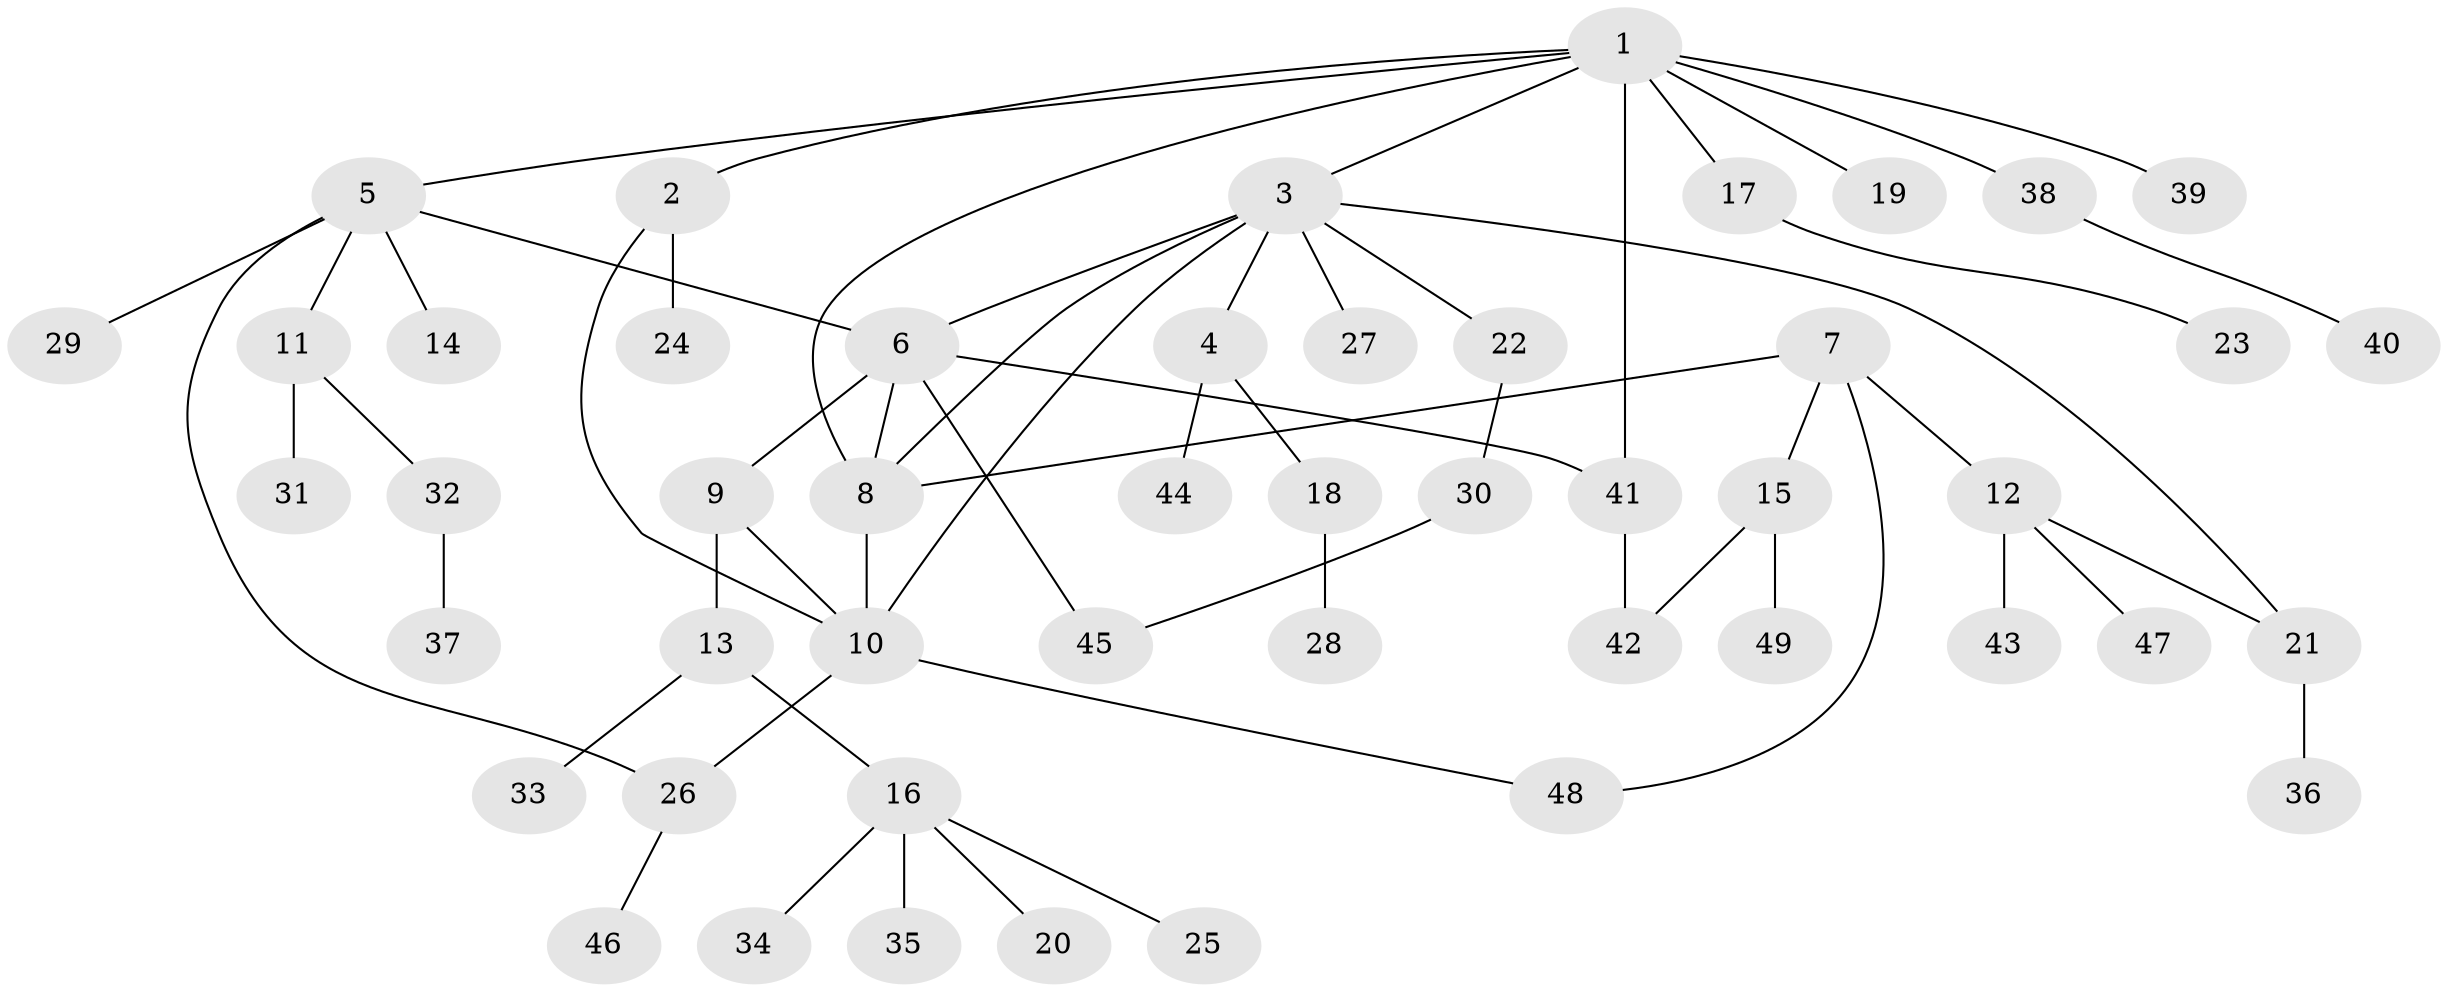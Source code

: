 // Generated by graph-tools (version 1.1) at 2025/26/03/09/25 03:26:39]
// undirected, 49 vertices, 60 edges
graph export_dot {
graph [start="1"]
  node [color=gray90,style=filled];
  1;
  2;
  3;
  4;
  5;
  6;
  7;
  8;
  9;
  10;
  11;
  12;
  13;
  14;
  15;
  16;
  17;
  18;
  19;
  20;
  21;
  22;
  23;
  24;
  25;
  26;
  27;
  28;
  29;
  30;
  31;
  32;
  33;
  34;
  35;
  36;
  37;
  38;
  39;
  40;
  41;
  42;
  43;
  44;
  45;
  46;
  47;
  48;
  49;
  1 -- 2;
  1 -- 3;
  1 -- 5;
  1 -- 8;
  1 -- 17;
  1 -- 19;
  1 -- 38;
  1 -- 39;
  1 -- 41;
  2 -- 10;
  2 -- 24;
  3 -- 4;
  3 -- 6;
  3 -- 8;
  3 -- 10;
  3 -- 21;
  3 -- 22;
  3 -- 27;
  4 -- 18;
  4 -- 44;
  5 -- 6;
  5 -- 11;
  5 -- 14;
  5 -- 26;
  5 -- 29;
  6 -- 8;
  6 -- 9;
  6 -- 41;
  6 -- 45;
  7 -- 8;
  7 -- 12;
  7 -- 15;
  7 -- 48;
  8 -- 10;
  9 -- 10;
  9 -- 13;
  10 -- 26;
  10 -- 48;
  11 -- 31;
  11 -- 32;
  12 -- 21;
  12 -- 43;
  12 -- 47;
  13 -- 16;
  13 -- 33;
  15 -- 42;
  15 -- 49;
  16 -- 20;
  16 -- 25;
  16 -- 34;
  16 -- 35;
  17 -- 23;
  18 -- 28;
  21 -- 36;
  22 -- 30;
  26 -- 46;
  30 -- 45;
  32 -- 37;
  38 -- 40;
  41 -- 42;
}
